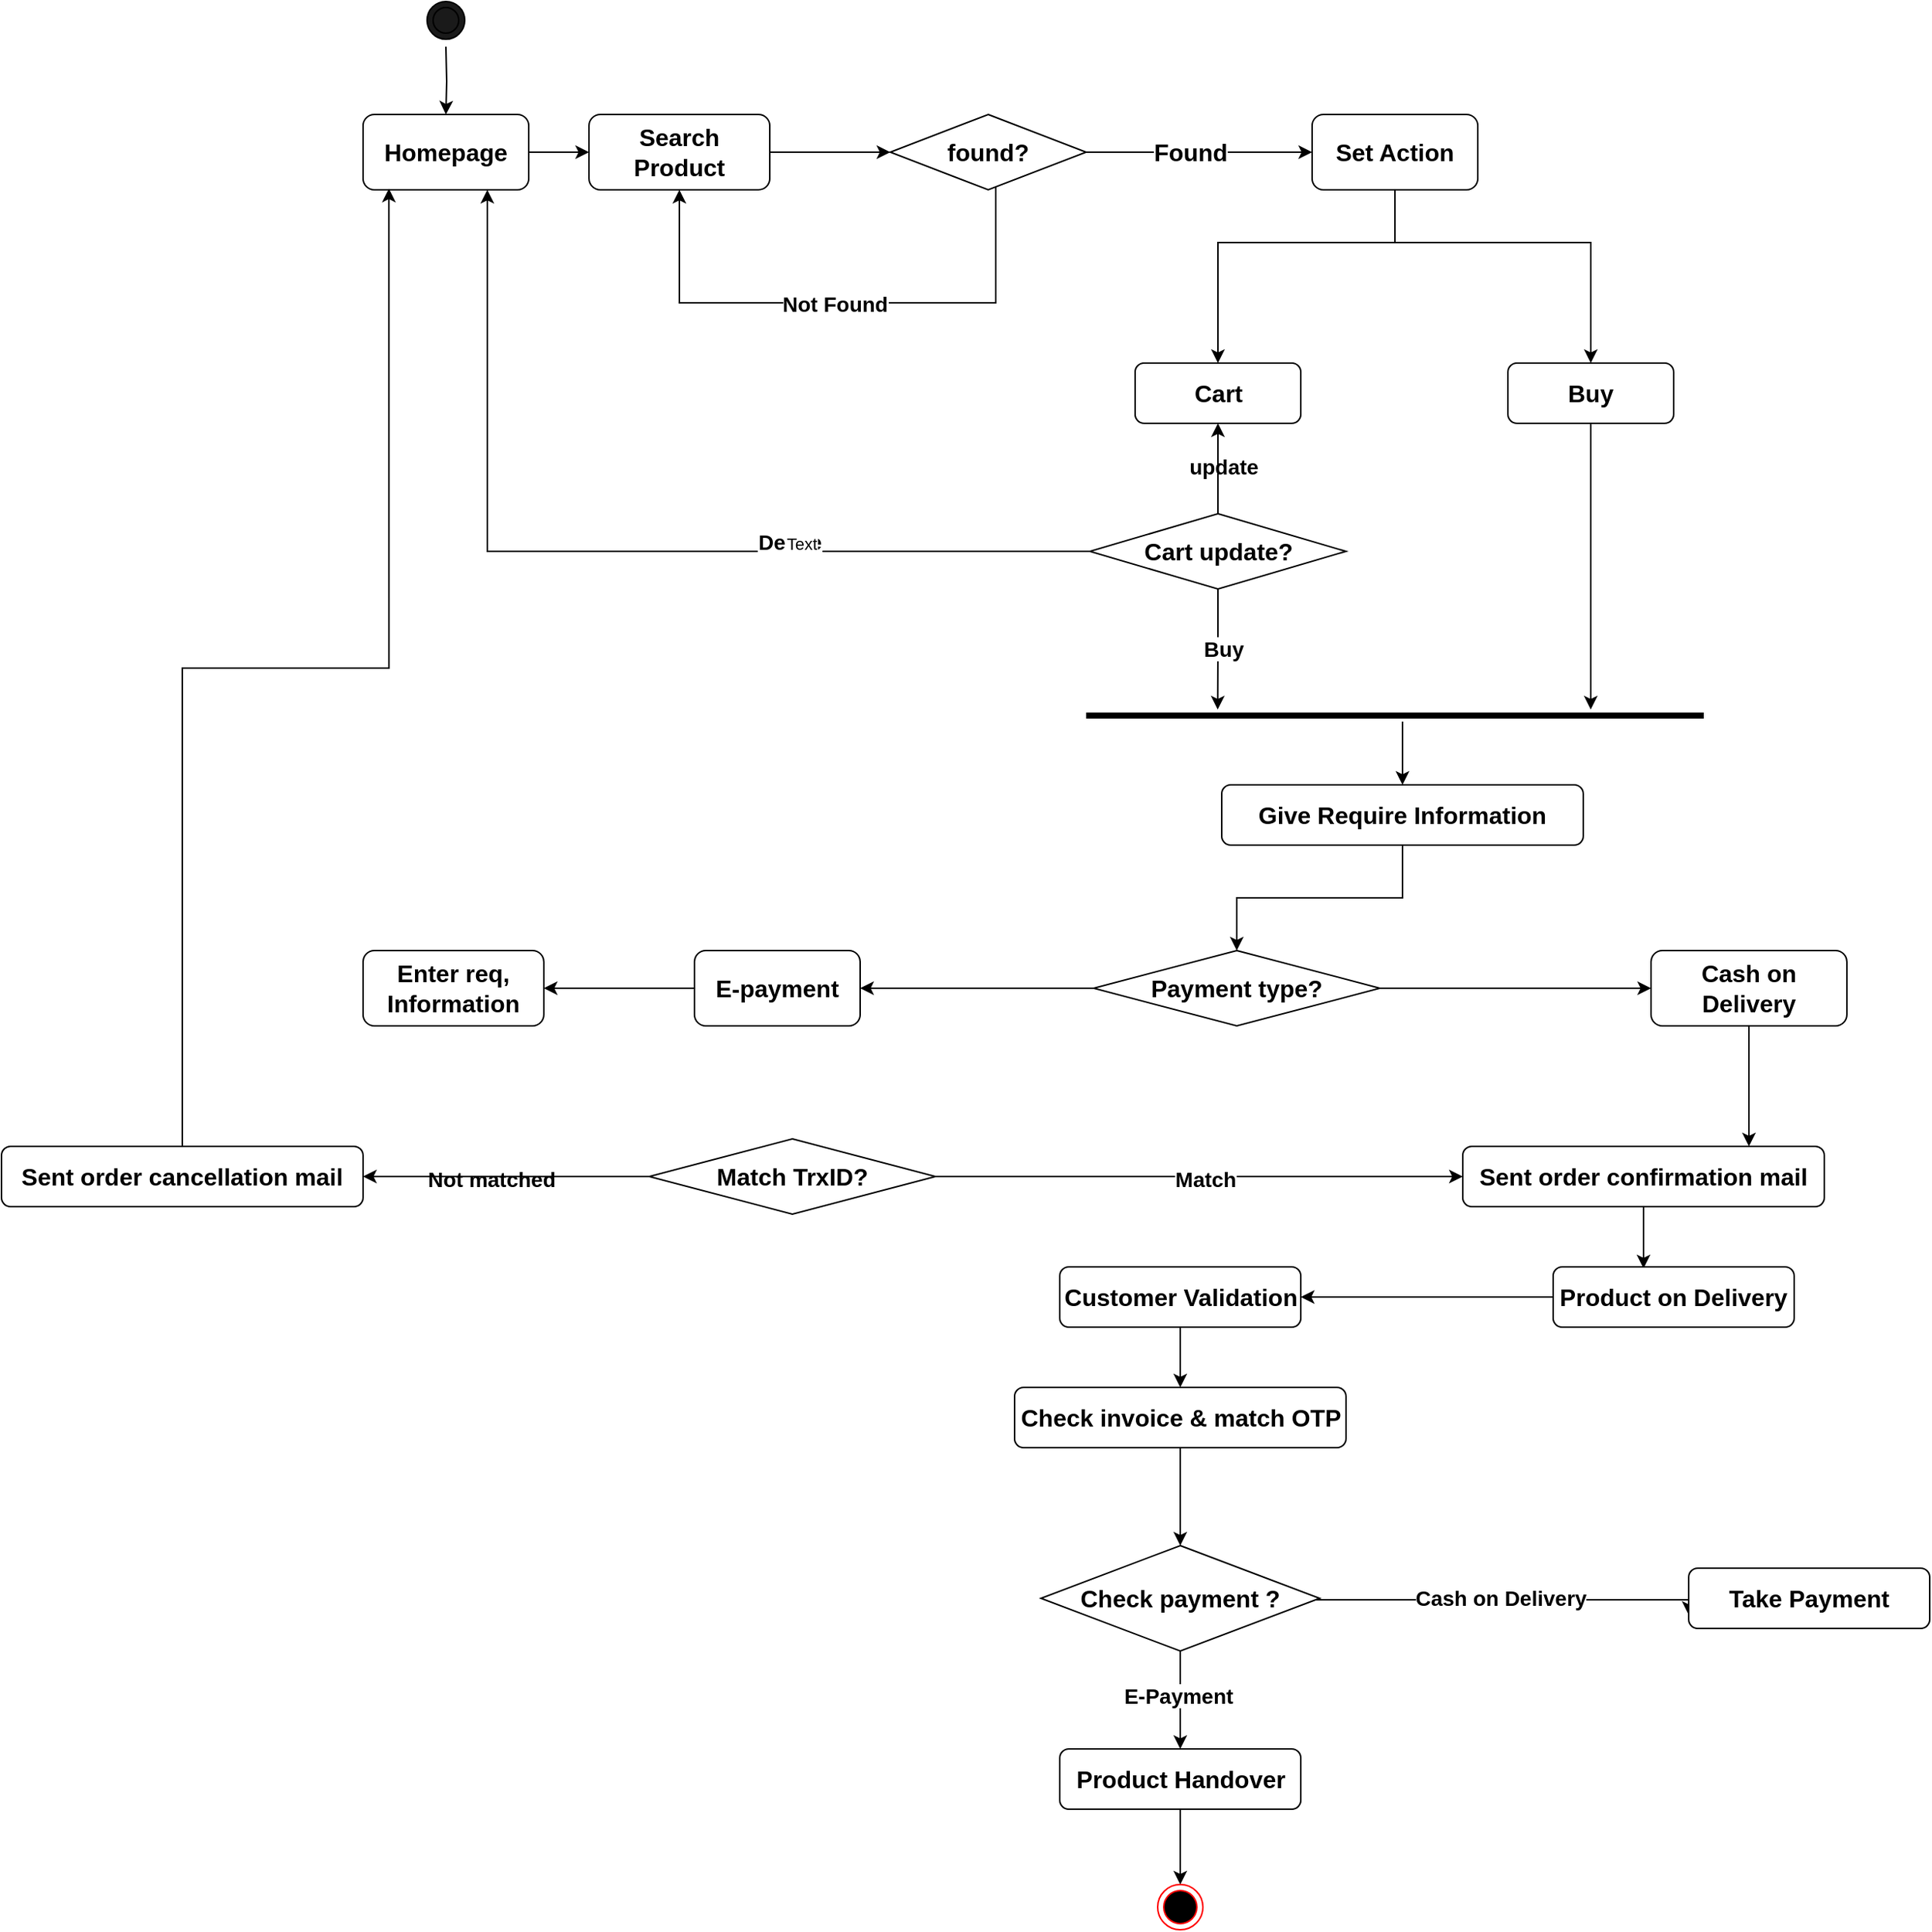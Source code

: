 <mxfile version="21.6.2" type="github">
  <diagram name="Page-1" id="6nC1XPO7iHAmVQ8SdGbW">
    <mxGraphModel dx="1900" dy="573" grid="1" gridSize="10" guides="1" tooltips="1" connect="1" arrows="1" fold="1" page="1" pageScale="1" pageWidth="850" pageHeight="1100" math="0" shadow="0">
      <root>
        <mxCell id="0" />
        <mxCell id="1" parent="0" />
        <mxCell id="1F0BMthETR4RSBZG4No4-29" style="edgeStyle=orthogonalEdgeStyle;rounded=0;orthogonalLoop=1;jettySize=auto;html=1;entryX=0;entryY=0.5;entryDx=0;entryDy=0;labelBackgroundColor=none;fontColor=default;" edge="1" parent="1" source="1F0BMthETR4RSBZG4No4-1" target="1F0BMthETR4RSBZG4No4-2">
          <mxGeometry relative="1" as="geometry" />
        </mxCell>
        <mxCell id="1F0BMthETR4RSBZG4No4-1" value="Homepage" style="rounded=1;whiteSpace=wrap;html=1;fontSize=16;fontStyle=1;labelBackgroundColor=none;" vertex="1" parent="1">
          <mxGeometry x="90" y="155" width="110" height="50" as="geometry" />
        </mxCell>
        <mxCell id="1F0BMthETR4RSBZG4No4-30" style="edgeStyle=orthogonalEdgeStyle;rounded=0;orthogonalLoop=1;jettySize=auto;html=1;entryX=0;entryY=0.5;entryDx=0;entryDy=0;labelBackgroundColor=none;fontColor=default;" edge="1" parent="1" source="1F0BMthETR4RSBZG4No4-2" target="1F0BMthETR4RSBZG4No4-3">
          <mxGeometry relative="1" as="geometry" />
        </mxCell>
        <mxCell id="1F0BMthETR4RSBZG4No4-2" value="Search Product" style="rounded=1;whiteSpace=wrap;html=1;fontSize=16;fontStyle=1;labelBackgroundColor=none;" vertex="1" parent="1">
          <mxGeometry x="240" y="155" width="120" height="50" as="geometry" />
        </mxCell>
        <mxCell id="1F0BMthETR4RSBZG4No4-31" style="edgeStyle=orthogonalEdgeStyle;rounded=0;orthogonalLoop=1;jettySize=auto;html=1;entryX=0;entryY=0.5;entryDx=0;entryDy=0;labelBackgroundColor=none;fontColor=default;" edge="1" parent="1" source="1F0BMthETR4RSBZG4No4-3" target="1F0BMthETR4RSBZG4No4-6">
          <mxGeometry relative="1" as="geometry" />
        </mxCell>
        <mxCell id="1F0BMthETR4RSBZG4No4-35" value="&lt;font style=&quot;font-size: 16px;&quot;&gt;&lt;b style=&quot;background-color: rgb(255, 255, 255);&quot;&gt;Found&lt;/b&gt;&lt;/font&gt;" style="edgeLabel;html=1;align=center;verticalAlign=middle;resizable=0;points=[];labelBackgroundColor=none;" vertex="1" connectable="0" parent="1F0BMthETR4RSBZG4No4-31">
          <mxGeometry x="-0.088" relative="1" as="geometry">
            <mxPoint as="offset" />
          </mxGeometry>
        </mxCell>
        <mxCell id="1F0BMthETR4RSBZG4No4-46" style="edgeStyle=orthogonalEdgeStyle;rounded=0;orthogonalLoop=1;jettySize=auto;html=1;entryX=0.5;entryY=1;entryDx=0;entryDy=0;labelBackgroundColor=none;fontColor=default;" edge="1" parent="1" source="1F0BMthETR4RSBZG4No4-3" target="1F0BMthETR4RSBZG4No4-2">
          <mxGeometry relative="1" as="geometry">
            <Array as="points">
              <mxPoint x="510" y="280" />
              <mxPoint x="300" y="280" />
            </Array>
          </mxGeometry>
        </mxCell>
        <mxCell id="1F0BMthETR4RSBZG4No4-47" value="&lt;font style=&quot;font-size: 14px;&quot;&gt;&lt;b style=&quot;background-color: rgb(255, 255, 255);&quot;&gt;Not Found&lt;/b&gt;&lt;/font&gt;" style="edgeLabel;html=1;align=center;verticalAlign=middle;resizable=0;points=[];labelBackgroundColor=none;" vertex="1" connectable="0" parent="1F0BMthETR4RSBZG4No4-46">
          <mxGeometry x="0.016" y="1" relative="1" as="geometry">
            <mxPoint as="offset" />
          </mxGeometry>
        </mxCell>
        <mxCell id="1F0BMthETR4RSBZG4No4-3" value="found?" style="rhombus;whiteSpace=wrap;html=1;fontSize=16;fontStyle=1;labelBackgroundColor=none;" vertex="1" parent="1">
          <mxGeometry x="440" y="155" width="130" height="50" as="geometry" />
        </mxCell>
        <mxCell id="1F0BMthETR4RSBZG4No4-38" style="edgeStyle=orthogonalEdgeStyle;rounded=0;orthogonalLoop=1;jettySize=auto;html=1;entryX=0.5;entryY=0;entryDx=0;entryDy=0;labelBackgroundColor=none;fontColor=default;" edge="1" parent="1" source="1F0BMthETR4RSBZG4No4-6" target="1F0BMthETR4RSBZG4No4-7">
          <mxGeometry relative="1" as="geometry">
            <Array as="points">
              <mxPoint x="775" y="240" />
              <mxPoint x="905" y="240" />
            </Array>
          </mxGeometry>
        </mxCell>
        <mxCell id="1F0BMthETR4RSBZG4No4-39" style="edgeStyle=orthogonalEdgeStyle;rounded=0;orthogonalLoop=1;jettySize=auto;html=1;entryX=0.5;entryY=0;entryDx=0;entryDy=0;labelBackgroundColor=none;fontColor=default;" edge="1" parent="1" source="1F0BMthETR4RSBZG4No4-6" target="1F0BMthETR4RSBZG4No4-8">
          <mxGeometry relative="1" as="geometry">
            <Array as="points">
              <mxPoint x="775" y="240" />
              <mxPoint x="658" y="240" />
            </Array>
          </mxGeometry>
        </mxCell>
        <mxCell id="1F0BMthETR4RSBZG4No4-6" value="Set Action" style="rounded=1;whiteSpace=wrap;html=1;fontSize=16;fontStyle=1;labelBackgroundColor=none;" vertex="1" parent="1">
          <mxGeometry x="720" y="155" width="110" height="50" as="geometry" />
        </mxCell>
        <mxCell id="1F0BMthETR4RSBZG4No4-48" style="edgeStyle=orthogonalEdgeStyle;rounded=0;orthogonalLoop=1;jettySize=auto;html=1;entryX=0.817;entryY=0;entryDx=0;entryDy=0;entryPerimeter=0;labelBackgroundColor=none;fontColor=default;" edge="1" parent="1" source="1F0BMthETR4RSBZG4No4-7" target="1F0BMthETR4RSBZG4No4-10">
          <mxGeometry relative="1" as="geometry" />
        </mxCell>
        <mxCell id="1F0BMthETR4RSBZG4No4-7" value="Buy" style="rounded=1;whiteSpace=wrap;html=1;fontSize=16;fontStyle=1;labelBackgroundColor=none;" vertex="1" parent="1">
          <mxGeometry x="850" y="320" width="110" height="40" as="geometry" />
        </mxCell>
        <mxCell id="1F0BMthETR4RSBZG4No4-8" value="Cart" style="rounded=1;whiteSpace=wrap;html=1;fontSize=16;fontStyle=1;labelBackgroundColor=none;" vertex="1" parent="1">
          <mxGeometry x="602.5" y="320" width="110" height="40" as="geometry" />
        </mxCell>
        <mxCell id="1F0BMthETR4RSBZG4No4-40" style="edgeStyle=orthogonalEdgeStyle;rounded=0;orthogonalLoop=1;jettySize=auto;html=1;entryX=0.5;entryY=1;entryDx=0;entryDy=0;labelBackgroundColor=none;fontColor=default;" edge="1" parent="1" source="1F0BMthETR4RSBZG4No4-9" target="1F0BMthETR4RSBZG4No4-8">
          <mxGeometry relative="1" as="geometry" />
        </mxCell>
        <mxCell id="1F0BMthETR4RSBZG4No4-41" value="&lt;font style=&quot;font-size: 14px;&quot;&gt;&lt;b&gt;update&lt;/b&gt;&lt;/font&gt;" style="edgeLabel;html=1;align=center;verticalAlign=middle;resizable=0;points=[];labelBackgroundColor=none;" vertex="1" connectable="0" parent="1F0BMthETR4RSBZG4No4-40">
          <mxGeometry x="0.04" y="-2" relative="1" as="geometry">
            <mxPoint x="1" as="offset" />
          </mxGeometry>
        </mxCell>
        <mxCell id="1F0BMthETR4RSBZG4No4-44" style="edgeStyle=orthogonalEdgeStyle;rounded=0;orthogonalLoop=1;jettySize=auto;html=1;entryX=0.75;entryY=1;entryDx=0;entryDy=0;labelBackgroundColor=none;fontColor=default;" edge="1" parent="1" source="1F0BMthETR4RSBZG4No4-9" target="1F0BMthETR4RSBZG4No4-1">
          <mxGeometry relative="1" as="geometry" />
        </mxCell>
        <mxCell id="1F0BMthETR4RSBZG4No4-45" value="&lt;font style=&quot;font-size: 14px;&quot;&gt;&lt;b style=&quot;background-color: rgb(255, 255, 255);&quot;&gt;Delete&lt;/b&gt;&lt;/font&gt;" style="edgeLabel;html=1;align=center;verticalAlign=middle;resizable=0;points=[];labelBackgroundColor=none;" vertex="1" connectable="0" parent="1F0BMthETR4RSBZG4No4-44">
          <mxGeometry x="-0.373" y="-6" relative="1" as="geometry">
            <mxPoint x="1" as="offset" />
          </mxGeometry>
        </mxCell>
        <mxCell id="1F0BMthETR4RSBZG4No4-72" value="Text" style="edgeLabel;html=1;align=center;verticalAlign=middle;resizable=0;points=[];" vertex="1" connectable="0" parent="1F0BMthETR4RSBZG4No4-44">
          <mxGeometry x="-0.398" y="-5" relative="1" as="geometry">
            <mxPoint x="1" as="offset" />
          </mxGeometry>
        </mxCell>
        <mxCell id="1F0BMthETR4RSBZG4No4-49" style="edgeStyle=orthogonalEdgeStyle;rounded=0;orthogonalLoop=1;jettySize=auto;html=1;entryX=0.213;entryY=0;entryDx=0;entryDy=0;entryPerimeter=0;labelBackgroundColor=none;fontColor=default;" edge="1" parent="1" source="1F0BMthETR4RSBZG4No4-9" target="1F0BMthETR4RSBZG4No4-10">
          <mxGeometry relative="1" as="geometry" />
        </mxCell>
        <mxCell id="1F0BMthETR4RSBZG4No4-50" value="&lt;font style=&quot;font-size: 14px;&quot;&gt;&lt;b style=&quot;background-color: rgb(255, 255, 255);&quot;&gt;Buy&lt;/b&gt;&lt;/font&gt;" style="edgeLabel;html=1;align=center;verticalAlign=middle;resizable=0;points=[];labelBackgroundColor=none;" vertex="1" connectable="0" parent="1F0BMthETR4RSBZG4No4-49">
          <mxGeometry x="-0.013" y="3" relative="1" as="geometry">
            <mxPoint as="offset" />
          </mxGeometry>
        </mxCell>
        <mxCell id="1F0BMthETR4RSBZG4No4-9" value="Cart update?" style="rhombus;whiteSpace=wrap;html=1;fontSize=16;fontStyle=1;labelBackgroundColor=none;" vertex="1" parent="1">
          <mxGeometry x="572.5" y="420" width="170" height="50" as="geometry" />
        </mxCell>
        <mxCell id="1F0BMthETR4RSBZG4No4-52" style="edgeStyle=orthogonalEdgeStyle;rounded=0;orthogonalLoop=1;jettySize=auto;html=1;entryX=0.5;entryY=0;entryDx=0;entryDy=0;labelBackgroundColor=none;fontColor=default;" edge="1" parent="1" source="1F0BMthETR4RSBZG4No4-10" target="1F0BMthETR4RSBZG4No4-12">
          <mxGeometry relative="1" as="geometry">
            <Array as="points">
              <mxPoint x="780" y="554" />
              <mxPoint x="780" y="554" />
            </Array>
          </mxGeometry>
        </mxCell>
        <mxCell id="1F0BMthETR4RSBZG4No4-10" value="" style="line;strokeWidth=4;align=left;verticalAlign=middle;spacingTop=-1;spacingLeft=3;spacingRight=3;rotatable=0;labelPosition=right;points=[];portConstraint=eastwest;fontSize=16;fontStyle=1;labelBackgroundColor=none;" vertex="1" parent="1">
          <mxGeometry x="570" y="550" width="410" height="8" as="geometry" />
        </mxCell>
        <mxCell id="1F0BMthETR4RSBZG4No4-53" style="edgeStyle=orthogonalEdgeStyle;rounded=0;orthogonalLoop=1;jettySize=auto;html=1;entryX=0.5;entryY=0;entryDx=0;entryDy=0;labelBackgroundColor=none;fontColor=default;" edge="1" parent="1" source="1F0BMthETR4RSBZG4No4-12" target="1F0BMthETR4RSBZG4No4-13">
          <mxGeometry relative="1" as="geometry" />
        </mxCell>
        <mxCell id="1F0BMthETR4RSBZG4No4-12" value="Give Require Information" style="rounded=1;whiteSpace=wrap;html=1;fontSize=16;fontStyle=1;labelBackgroundColor=none;" vertex="1" parent="1">
          <mxGeometry x="660" y="600" width="240" height="40" as="geometry" />
        </mxCell>
        <mxCell id="1F0BMthETR4RSBZG4No4-54" style="edgeStyle=orthogonalEdgeStyle;rounded=0;orthogonalLoop=1;jettySize=auto;html=1;entryX=0;entryY=0.5;entryDx=0;entryDy=0;labelBackgroundColor=none;fontColor=default;" edge="1" parent="1" source="1F0BMthETR4RSBZG4No4-13" target="1F0BMthETR4RSBZG4No4-16">
          <mxGeometry relative="1" as="geometry" />
        </mxCell>
        <mxCell id="1F0BMthETR4RSBZG4No4-55" style="edgeStyle=orthogonalEdgeStyle;rounded=0;orthogonalLoop=1;jettySize=auto;html=1;entryX=1;entryY=0.5;entryDx=0;entryDy=0;labelBackgroundColor=none;fontColor=default;" edge="1" parent="1" source="1F0BMthETR4RSBZG4No4-13" target="1F0BMthETR4RSBZG4No4-14">
          <mxGeometry relative="1" as="geometry" />
        </mxCell>
        <mxCell id="1F0BMthETR4RSBZG4No4-13" value="Payment type?" style="rhombus;whiteSpace=wrap;html=1;fontSize=16;fontStyle=1;labelBackgroundColor=none;" vertex="1" parent="1">
          <mxGeometry x="575" y="710" width="190" height="50" as="geometry" />
        </mxCell>
        <mxCell id="1F0BMthETR4RSBZG4No4-56" style="edgeStyle=orthogonalEdgeStyle;rounded=0;orthogonalLoop=1;jettySize=auto;html=1;entryX=1;entryY=0.5;entryDx=0;entryDy=0;labelBackgroundColor=none;fontColor=default;" edge="1" parent="1" source="1F0BMthETR4RSBZG4No4-14" target="1F0BMthETR4RSBZG4No4-15">
          <mxGeometry relative="1" as="geometry" />
        </mxCell>
        <mxCell id="1F0BMthETR4RSBZG4No4-14" value="E-payment" style="rounded=1;whiteSpace=wrap;html=1;fontSize=16;fontStyle=1;labelBackgroundColor=none;" vertex="1" parent="1">
          <mxGeometry x="310" y="710" width="110" height="50" as="geometry" />
        </mxCell>
        <mxCell id="1F0BMthETR4RSBZG4No4-15" value="Enter req, Information" style="rounded=1;whiteSpace=wrap;html=1;fontSize=16;fontStyle=1;labelBackgroundColor=none;" vertex="1" parent="1">
          <mxGeometry x="90" y="710" width="120" height="50" as="geometry" />
        </mxCell>
        <mxCell id="1F0BMthETR4RSBZG4No4-57" style="edgeStyle=orthogonalEdgeStyle;rounded=0;orthogonalLoop=1;jettySize=auto;html=1;labelBackgroundColor=none;fontColor=default;" edge="1" parent="1" source="1F0BMthETR4RSBZG4No4-16" target="1F0BMthETR4RSBZG4No4-17">
          <mxGeometry relative="1" as="geometry">
            <Array as="points">
              <mxPoint x="1010" y="820" />
              <mxPoint x="1010" y="820" />
            </Array>
          </mxGeometry>
        </mxCell>
        <mxCell id="1F0BMthETR4RSBZG4No4-16" value="Cash on Delivery" style="rounded=1;whiteSpace=wrap;html=1;fontSize=16;fontStyle=1;labelBackgroundColor=none;" vertex="1" parent="1">
          <mxGeometry x="945" y="710" width="130" height="50" as="geometry" />
        </mxCell>
        <mxCell id="1F0BMthETR4RSBZG4No4-63" style="edgeStyle=orthogonalEdgeStyle;rounded=0;orthogonalLoop=1;jettySize=auto;html=1;entryX=0.375;entryY=0.025;entryDx=0;entryDy=0;entryPerimeter=0;labelBackgroundColor=none;fontColor=default;" edge="1" parent="1" source="1F0BMthETR4RSBZG4No4-17" target="1F0BMthETR4RSBZG4No4-20">
          <mxGeometry relative="1" as="geometry" />
        </mxCell>
        <mxCell id="1F0BMthETR4RSBZG4No4-17" value="Sent order confirmation mail" style="rounded=1;whiteSpace=wrap;html=1;fontSize=16;fontStyle=1;labelBackgroundColor=none;" vertex="1" parent="1">
          <mxGeometry x="820" y="840" width="240" height="40" as="geometry" />
        </mxCell>
        <mxCell id="1F0BMthETR4RSBZG4No4-58" style="edgeStyle=orthogonalEdgeStyle;rounded=0;orthogonalLoop=1;jettySize=auto;html=1;entryX=0;entryY=0.5;entryDx=0;entryDy=0;labelBackgroundColor=none;fontColor=default;" edge="1" parent="1" source="1F0BMthETR4RSBZG4No4-18" target="1F0BMthETR4RSBZG4No4-17">
          <mxGeometry relative="1" as="geometry" />
        </mxCell>
        <mxCell id="1F0BMthETR4RSBZG4No4-59" value="&lt;font style=&quot;font-size: 14px;&quot;&gt;&lt;b style=&quot;background-color: rgb(255, 255, 255);&quot;&gt;Match&lt;/b&gt;&lt;/font&gt;" style="edgeLabel;html=1;align=center;verticalAlign=middle;resizable=0;points=[];labelBackgroundColor=none;" vertex="1" connectable="0" parent="1F0BMthETR4RSBZG4No4-58">
          <mxGeometry x="0.023" y="-2" relative="1" as="geometry">
            <mxPoint as="offset" />
          </mxGeometry>
        </mxCell>
        <mxCell id="1F0BMthETR4RSBZG4No4-60" style="edgeStyle=orthogonalEdgeStyle;rounded=0;orthogonalLoop=1;jettySize=auto;html=1;entryX=1;entryY=0.5;entryDx=0;entryDy=0;labelBackgroundColor=none;fontColor=default;" edge="1" parent="1" source="1F0BMthETR4RSBZG4No4-18" target="1F0BMthETR4RSBZG4No4-19">
          <mxGeometry relative="1" as="geometry" />
        </mxCell>
        <mxCell id="1F0BMthETR4RSBZG4No4-61" value="&lt;font style=&quot;font-size: 14px;&quot;&gt;&lt;b&gt;Not matched&lt;/b&gt;&lt;/font&gt;" style="edgeLabel;html=1;align=center;verticalAlign=middle;resizable=0;points=[];labelBackgroundColor=none;" vertex="1" connectable="0" parent="1F0BMthETR4RSBZG4No4-60">
          <mxGeometry x="0.113" y="2" relative="1" as="geometry">
            <mxPoint as="offset" />
          </mxGeometry>
        </mxCell>
        <mxCell id="1F0BMthETR4RSBZG4No4-18" value="Match TrxID?" style="rhombus;whiteSpace=wrap;html=1;fontSize=16;fontStyle=1;labelBackgroundColor=none;" vertex="1" parent="1">
          <mxGeometry x="280" y="835" width="190" height="50" as="geometry" />
        </mxCell>
        <mxCell id="1F0BMthETR4RSBZG4No4-62" style="edgeStyle=orthogonalEdgeStyle;rounded=0;orthogonalLoop=1;jettySize=auto;html=1;entryX=0.156;entryY=0.984;entryDx=0;entryDy=0;entryPerimeter=0;labelBackgroundColor=none;fontColor=default;" edge="1" parent="1" source="1F0BMthETR4RSBZG4No4-19" target="1F0BMthETR4RSBZG4No4-1">
          <mxGeometry relative="1" as="geometry" />
        </mxCell>
        <mxCell id="1F0BMthETR4RSBZG4No4-19" value="Sent order cancellation mail" style="rounded=1;whiteSpace=wrap;html=1;fontSize=16;fontStyle=1;labelBackgroundColor=none;" vertex="1" parent="1">
          <mxGeometry x="-150" y="840" width="240" height="40" as="geometry" />
        </mxCell>
        <mxCell id="1F0BMthETR4RSBZG4No4-64" style="edgeStyle=orthogonalEdgeStyle;rounded=0;orthogonalLoop=1;jettySize=auto;html=1;entryX=1;entryY=0.5;entryDx=0;entryDy=0;labelBackgroundColor=none;fontColor=default;" edge="1" parent="1" source="1F0BMthETR4RSBZG4No4-20" target="1F0BMthETR4RSBZG4No4-21">
          <mxGeometry relative="1" as="geometry" />
        </mxCell>
        <mxCell id="1F0BMthETR4RSBZG4No4-20" value="Product on Delivery" style="rounded=1;whiteSpace=wrap;html=1;fontSize=16;fontStyle=1;labelBackgroundColor=none;" vertex="1" parent="1">
          <mxGeometry x="880" y="920" width="160" height="40" as="geometry" />
        </mxCell>
        <mxCell id="1F0BMthETR4RSBZG4No4-65" style="edgeStyle=orthogonalEdgeStyle;rounded=0;orthogonalLoop=1;jettySize=auto;html=1;entryX=0.5;entryY=0;entryDx=0;entryDy=0;labelBackgroundColor=none;fontColor=default;" edge="1" parent="1" source="1F0BMthETR4RSBZG4No4-21" target="1F0BMthETR4RSBZG4No4-22">
          <mxGeometry relative="1" as="geometry" />
        </mxCell>
        <mxCell id="1F0BMthETR4RSBZG4No4-21" value="Customer Validation" style="rounded=1;whiteSpace=wrap;html=1;fontSize=16;fontStyle=1;labelBackgroundColor=none;" vertex="1" parent="1">
          <mxGeometry x="552.5" y="920" width="160" height="40" as="geometry" />
        </mxCell>
        <mxCell id="1F0BMthETR4RSBZG4No4-66" style="edgeStyle=orthogonalEdgeStyle;rounded=0;orthogonalLoop=1;jettySize=auto;html=1;entryX=0.5;entryY=0;entryDx=0;entryDy=0;labelBackgroundColor=none;fontColor=default;" edge="1" parent="1" source="1F0BMthETR4RSBZG4No4-22" target="1F0BMthETR4RSBZG4No4-23">
          <mxGeometry relative="1" as="geometry" />
        </mxCell>
        <mxCell id="1F0BMthETR4RSBZG4No4-22" value="Check invoice &amp;amp; match OTP" style="rounded=1;whiteSpace=wrap;html=1;fontSize=16;fontStyle=1;labelBackgroundColor=none;" vertex="1" parent="1">
          <mxGeometry x="522.5" y="1000" width="220" height="40" as="geometry" />
        </mxCell>
        <mxCell id="1F0BMthETR4RSBZG4No4-67" style="edgeStyle=orthogonalEdgeStyle;rounded=0;orthogonalLoop=1;jettySize=auto;html=1;entryX=0;entryY=0.5;entryDx=0;entryDy=0;labelBackgroundColor=none;fontColor=default;" edge="1" parent="1">
          <mxGeometry relative="1" as="geometry">
            <mxPoint x="698.571" y="1141" as="sourcePoint" />
            <mxPoint x="970" y="1151" as="targetPoint" />
            <Array as="points">
              <mxPoint x="970" y="1141" />
            </Array>
          </mxGeometry>
        </mxCell>
        <mxCell id="1F0BMthETR4RSBZG4No4-68" value="&lt;font style=&quot;font-size: 14px;&quot;&gt;&lt;b style=&quot;background-color: rgb(255, 255, 255);&quot;&gt;Cash on Delivery&lt;/b&gt;&lt;/font&gt;" style="edgeLabel;html=1;align=center;verticalAlign=middle;resizable=0;points=[];labelBackgroundColor=none;" vertex="1" connectable="0" parent="1F0BMthETR4RSBZG4No4-67">
          <mxGeometry x="0.037" y="1" relative="1" as="geometry">
            <mxPoint as="offset" />
          </mxGeometry>
        </mxCell>
        <mxCell id="1F0BMthETR4RSBZG4No4-69" style="edgeStyle=orthogonalEdgeStyle;rounded=0;orthogonalLoop=1;jettySize=auto;html=1;entryX=0.5;entryY=0;entryDx=0;entryDy=0;labelBackgroundColor=none;fontColor=default;" edge="1" parent="1" source="1F0BMthETR4RSBZG4No4-23" target="1F0BMthETR4RSBZG4No4-25">
          <mxGeometry relative="1" as="geometry" />
        </mxCell>
        <mxCell id="1F0BMthETR4RSBZG4No4-70" value="&lt;font style=&quot;font-size: 14px;&quot;&gt;&lt;b style=&quot;background-color: rgb(255, 255, 255);&quot;&gt;E-Payment&lt;/b&gt;&lt;/font&gt;" style="edgeLabel;html=1;align=center;verticalAlign=middle;resizable=0;points=[];labelBackgroundColor=none;" vertex="1" connectable="0" parent="1F0BMthETR4RSBZG4No4-69">
          <mxGeometry x="-0.089" y="-2" relative="1" as="geometry">
            <mxPoint as="offset" />
          </mxGeometry>
        </mxCell>
        <mxCell id="1F0BMthETR4RSBZG4No4-23" value="Check payment ?" style="rhombus;whiteSpace=wrap;html=1;fontSize=16;fontStyle=1;labelBackgroundColor=none;" vertex="1" parent="1">
          <mxGeometry x="540" y="1105" width="185" height="70" as="geometry" />
        </mxCell>
        <mxCell id="1F0BMthETR4RSBZG4No4-24" value="Take Payment" style="rounded=1;whiteSpace=wrap;html=1;fontSize=16;fontStyle=1;labelBackgroundColor=none;" vertex="1" parent="1">
          <mxGeometry x="970" y="1120" width="160" height="40" as="geometry" />
        </mxCell>
        <mxCell id="1F0BMthETR4RSBZG4No4-71" style="edgeStyle=orthogonalEdgeStyle;rounded=0;orthogonalLoop=1;jettySize=auto;html=1;entryX=0.5;entryY=0;entryDx=0;entryDy=0;labelBackgroundColor=none;fontColor=default;" edge="1" parent="1" source="1F0BMthETR4RSBZG4No4-25">
          <mxGeometry relative="1" as="geometry">
            <mxPoint x="632.5" y="1330" as="targetPoint" />
          </mxGeometry>
        </mxCell>
        <mxCell id="1F0BMthETR4RSBZG4No4-25" value="Product Handover" style="rounded=1;whiteSpace=wrap;html=1;fontSize=16;fontStyle=1;labelBackgroundColor=none;" vertex="1" parent="1">
          <mxGeometry x="552.5" y="1240" width="160" height="40" as="geometry" />
        </mxCell>
        <mxCell id="1F0BMthETR4RSBZG4No4-28" style="edgeStyle=orthogonalEdgeStyle;rounded=0;orthogonalLoop=1;jettySize=auto;html=1;entryX=0.5;entryY=0;entryDx=0;entryDy=0;labelBackgroundColor=none;fontColor=default;" edge="1" parent="1" target="1F0BMthETR4RSBZG4No4-1">
          <mxGeometry relative="1" as="geometry">
            <mxPoint x="145" y="110" as="sourcePoint" />
          </mxGeometry>
        </mxCell>
        <mxCell id="1F0BMthETR4RSBZG4No4-27" value="" style="ellipse;shape=doubleEllipse;whiteSpace=wrap;html=1;aspect=fixed;labelBackgroundColor=none;fillColor=#1A1A1A;" vertex="1" parent="1">
          <mxGeometry x="132.5" y="80" width="25" height="25" as="geometry" />
        </mxCell>
        <mxCell id="1F0BMthETR4RSBZG4No4-73" value="" style="ellipse;html=1;shape=endState;fillColor=#000000;strokeColor=#ff0000;" vertex="1" parent="1">
          <mxGeometry x="617.5" y="1330" width="30" height="30" as="geometry" />
        </mxCell>
      </root>
    </mxGraphModel>
  </diagram>
</mxfile>
